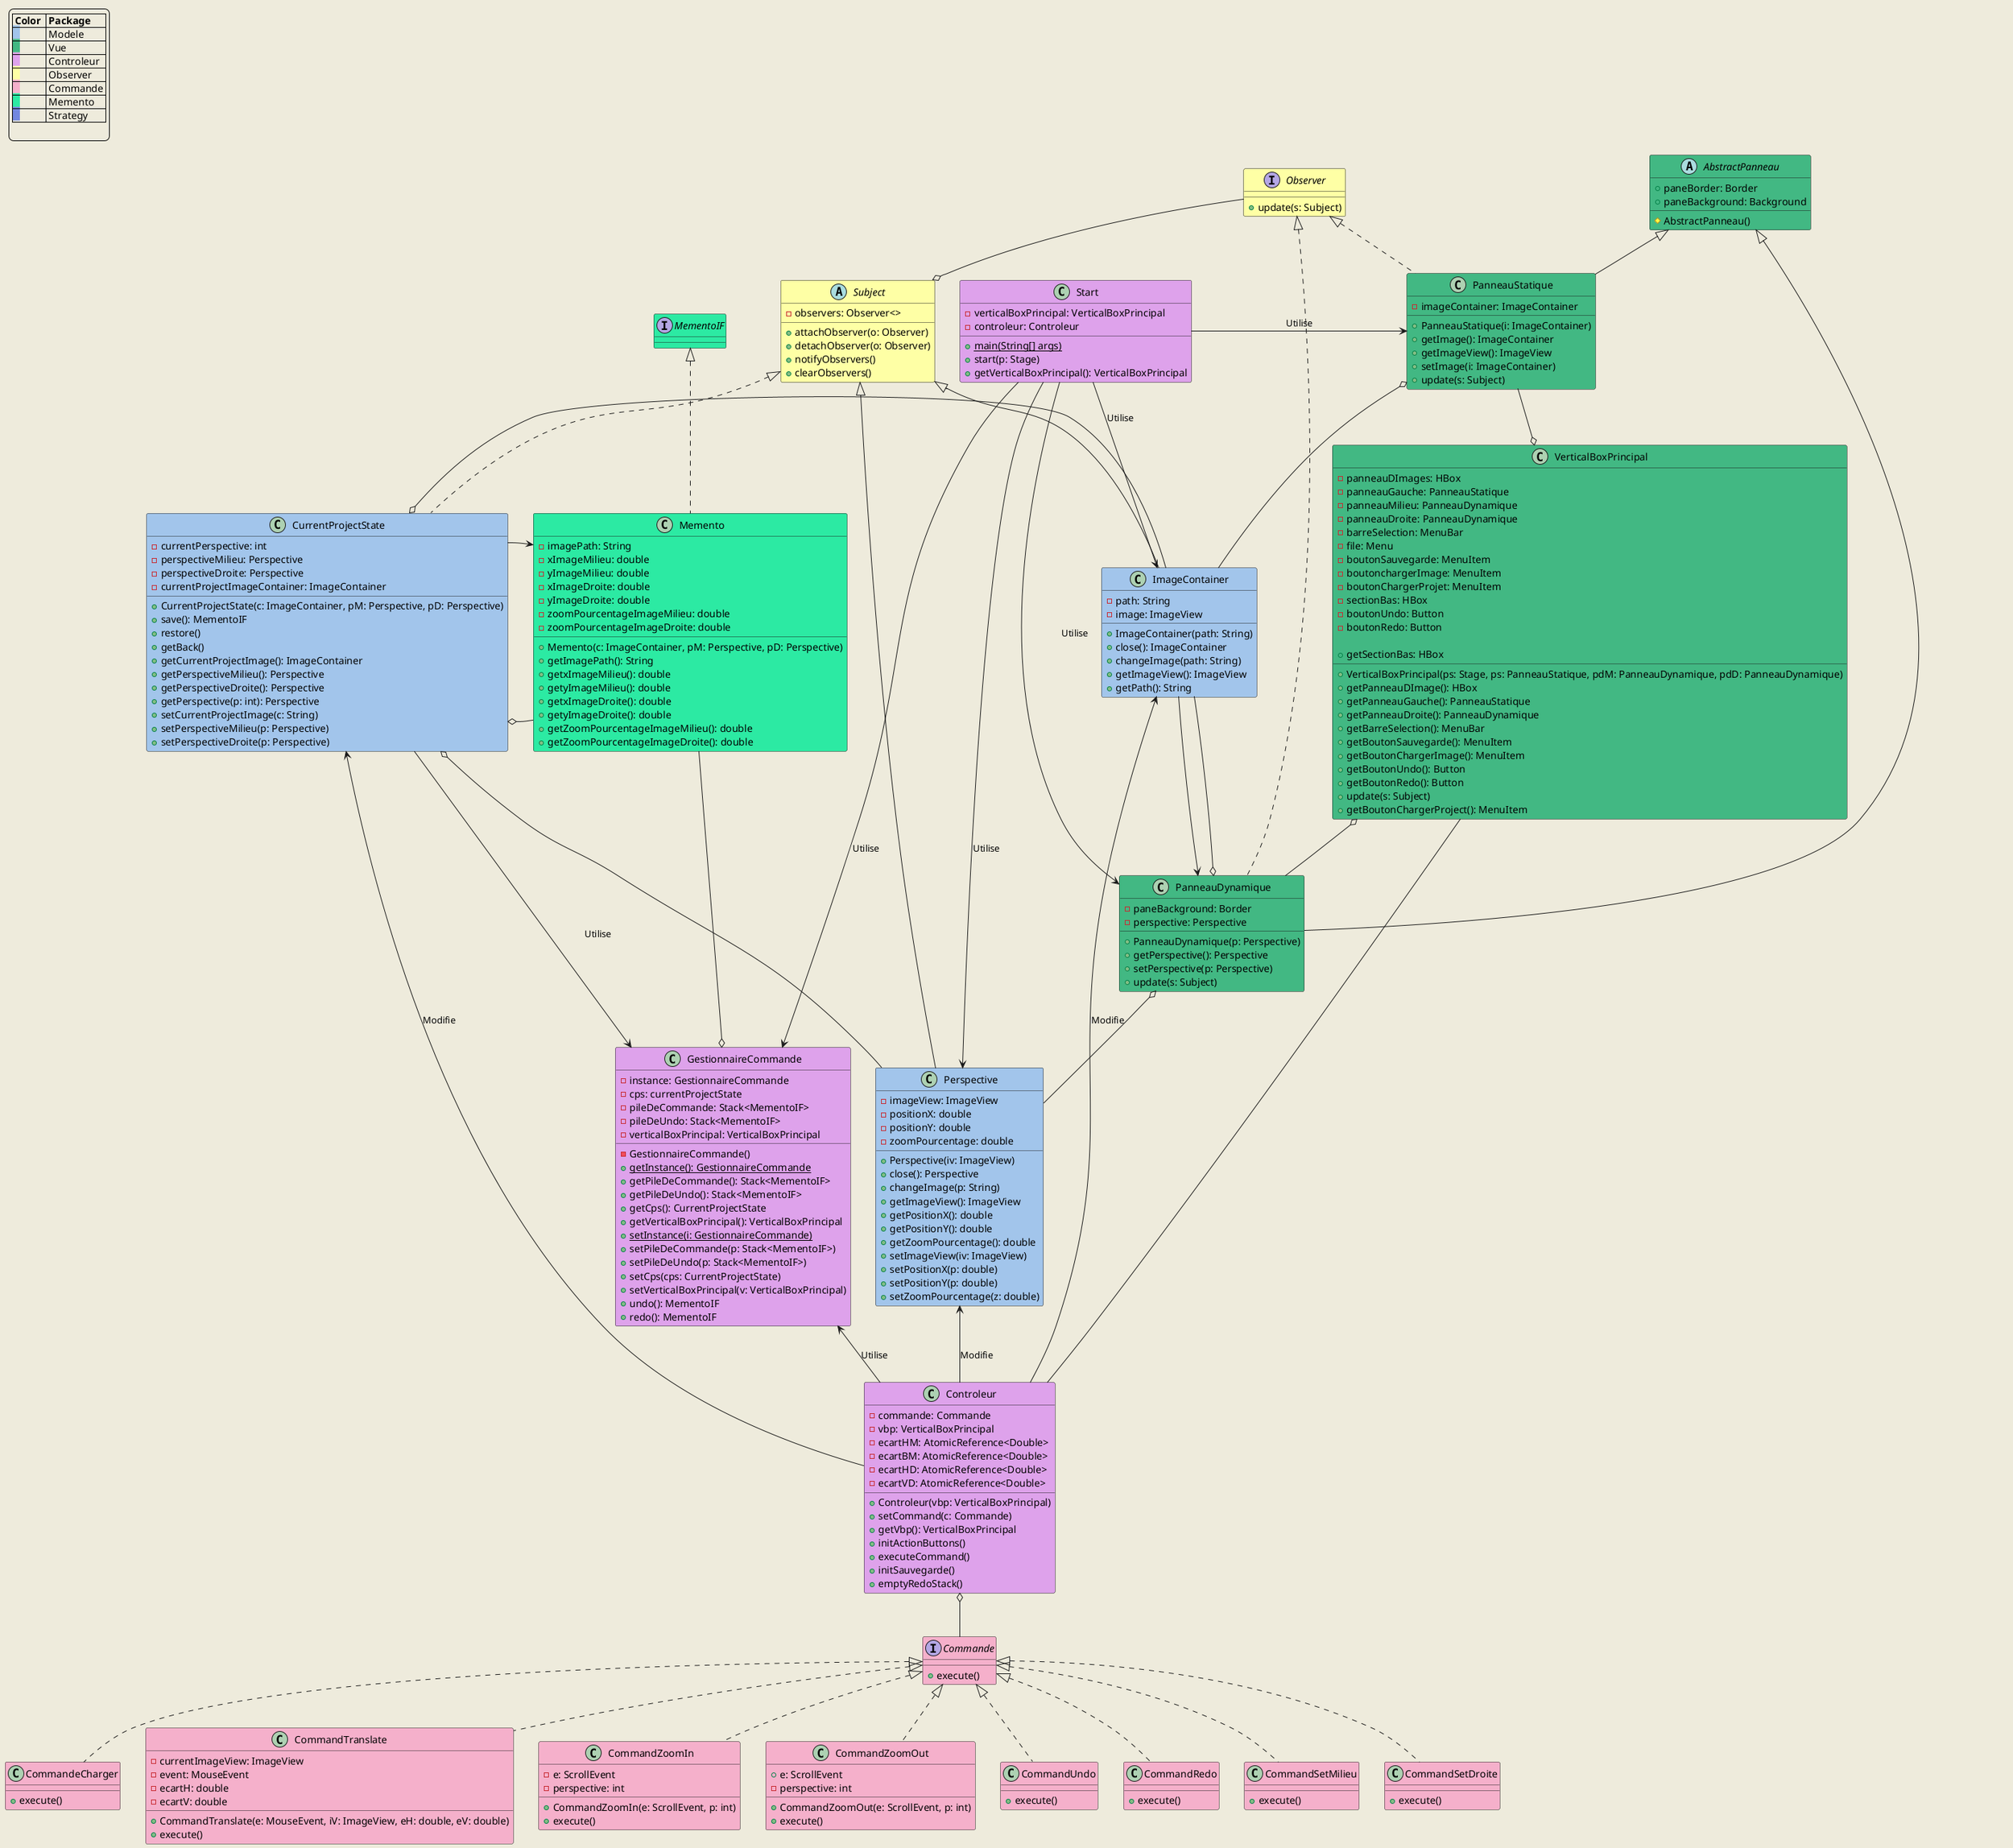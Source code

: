 @startuml


skinparam backgroundColor #EEEBDC

legend top left
 |= Color  |= Package |
 |<back:#a2c5eb>   </back>| Modele |
 |<back:#42b883>   </back>| Vue |
 |<back:#dea2eb>   </back>| Controleur |
 |<back:#FEFFA5>   </back>| Observer |
 |<back:#F5B0CB>   </back>| Commande |
 |<back:#2CEAA3>   </back>| Memento |
 |<back:#7287DF>   </back>| Strategy |

 endlegend




    '----------OBSERVER--------------'
    interface Observer #FEFFA5{
        +update(s: Subject)
    }

    abstract class Subject #FEFFA5{
        -observers: Observer<>

        +attachObserver(o: Observer)
        +detachObserver(o: Observer)
        +notifyObservers()
        +clearObservers()
    }
    '-----------OBSERVER--------------'



    '-----------COMMAND--------------'
    interface Commande #F5B0CB {
        +execute()
    }

    class CommandeCharger #F5B0CB implements Commande {
        +execute()
    }

    class CommandTranslate #F5B0CB implements Commande{
        -currentImageView: ImageView
        -event: MouseEvent
        -ecartH: double
        -ecartV: double

        +CommandTranslate(e: MouseEvent, iV: ImageView, eH: double, eV: double)
        +execute()
    }

    class CommandZoomIn #F5B0CB implements Commande{
        -e: ScrollEvent
        -perspective: int

        +CommandZoomIn(e: ScrollEvent, p: int)
        +execute()
    }

    class CommandZoomOut #F5B0CB implements Commande{
        +e: ScrollEvent
        -perspective: int

        +CommandZoomOut(e: ScrollEvent, p: int)
        +execute()
    }

    class CommandUndo #F5B0CB implements Commande{
        +execute()
    }

    class CommandRedo #F5B0CB implements Commande{
        +execute()
    }

    class CommandSetMilieu #F5B0CB implements Commande{
        +execute()
    }

    class CommandSetDroite #F5B0CB implements Commande{
        +execute()
    }
    '-----------COMMAND--------------'


    '-----------SINGLETON--------------'
    class GestionnaireCommande #dea2eb{
        -instance: GestionnaireCommande
        -cps: currentProjectState
        -pileDeCommande: Stack<MementoIF>
        -pileDeUndo: Stack<MementoIF>
        -verticalBoxPrincipal: VerticalBoxPrincipal

        -GestionnaireCommande()
        +{static} getInstance(): GestionnaireCommande
        +getPileDeCommande(): Stack<MementoIF>
        +getPileDeUndo(): Stack<MementoIF>
        +getCps(): CurrentProjectState
        +getVerticalBoxPrincipal(): VerticalBoxPrincipal
        +{static} setInstance(i: GestionnaireCommande)
        +setPileDeCommande(p: Stack<MementoIF>)
        +setPileDeUndo(p: Stack<MementoIF>)
        +setCps(cps: CurrentProjectState)
        +setVerticalBoxPrincipal(v: VerticalBoxPrincipal)
        +undo(): MementoIF
        +redo(): MementoIF
    }
    '-----------SINGLETON--------------'

    '-----------MEMENTO--------------'

    'Originator = CurrentProjectState'
    'Caretaker = GestionnaireDeCommande'

    interface MementoIF #2CEAA3{
    }

    class Memento #2CEAA3 implements MementoIF {
        -imagePath: String
        -xImageMilieu: double
        -yImageMilieu: double
        -xImageDroite: double
        -yImageDroite: double
        -zoomPourcentageImageMilieu: double
        -zoomPourcentageImageDroite: double

        +Memento(c: ImageContainer, pM: Perspective, pD: Perspective)
        +getImagePath(): String
        +getxImageMilieu(): double
        +getyImageMilieu(): double
        +getxImageDroite(): double
        +getyImageDroite(): double
        +getZoomPourcentageImageMilieu(): double
        +getZoomPourcentageImageDroite(): double
    }
    '-----------MEMENTO--------------'

    '----------MODELE-----------------'
    class CurrentProjectState #a2c5eb implements Subject {

        -currentPerspective: int
        -perspectiveMilieu: Perspective
        -perspectiveDroite: Perspective
        -currentProjectImageContainer: ImageContainer

        +CurrentProjectState(c: ImageContainer, pM: Perspective, pD: Perspective)
        +save(): MementoIF
        +restore()
        +getBack()
        +getCurrentProjectImage(): ImageContainer
        +getPerspectiveMilieu(): Perspective
        +getPerspectiveDroite(): Perspective
        +getPerspective(p: int): Perspective
        +setCurrentProjectImage(c: String)
        +setPerspectiveMilieu(p: Perspective)
        +setPerspectiveDroite(p: Perspective)
    }

    class ImageContainer #a2c5eb extends Subject {
        -path: String
        -image: ImageView

        +ImageContainer(path: String)
        +close(): ImageContainer
        +changeImage(path: String)
        +getImageView(): ImageView
        +getPath(): String
    }

    class Perspective #a2c5eb extends Subject{
        -imageView: ImageView
        -positionX: double
        -positionY: double
        -zoomPourcentage: double

        +Perspective(iv: ImageView)
        +close(): Perspective
        +changeImage(p: String)
        +getImageView(): ImageView
        +getPositionX(): double
        +getPositionY(): double
        +getZoomPourcentage(): double
        +setImageView(iv: ImageView)
        +setPositionX(p: double)
        +setPositionY(p: double)
        +setZoomPourcentage(z: double)
    }
    '----------MODELE-----------------'

    '---------CONTROLEUR--------------'
    class Controleur #dea2eb{
        -commande: Commande
        -vbp: VerticalBoxPrincipal
        -ecartHM: AtomicReference<Double>
        -ecartBM: AtomicReference<Double>
        -ecartHD: AtomicReference<Double>
        -ecartVD: AtomicReference<Double>

        +Controleur(vbp: VerticalBoxPrincipal)
        +setCommand(c: Commande)
        +getVbp(): VerticalBoxPrincipal
        +initActionButtons()
        +executeCommand()
        +initSauvegarde()
        +emptyRedoStack()
    }

    class Start #dea2eb {
        -verticalBoxPrincipal: VerticalBoxPrincipal
        -controleur: Controleur

        +{static} main(String[] args)
        +start(p: Stage)
        +getVerticalBoxPrincipal(): VerticalBoxPrincipal
    }
    '---------CONTROLEUR--------------'

    '-------------VUE--------------'
    abstract class AbstractPanneau #42b883 {
        +paneBorder: Border
        +paneBackground: Background

        #AbstractPanneau()
    }

    class VerticalBoxPrincipal #42b883 {
        -panneauDImages: HBox
        -panneauGauche: PanneauStatique
        -panneauMilieu: PanneauDynamique
        -panneauDroite: PanneauDynamique
        -barreSelection: MenuBar
        -file: Menu
        -boutonSauvegarde: MenuItem
        -boutonchargerImage: MenuItem
        -boutonChargerProjet: MenuItem
        -sectionBas: HBox
        -boutonUndo: Button
        -boutonRedo: Button

        +VerticalBoxPrincipal(ps: Stage, ps: PanneauStatique, pdM: PanneauDynamique, pdD: PanneauDynamique)
        +getPanneauDImage(): HBox
        +getPanneauGauche(): PanneauStatique
        +getPanneauDroite(): PanneauDynamique
        +getBarreSelection(): MenuBar
        +getBoutonSauvegarde(): MenuItem
        +getBoutonChargerImage(): MenuItem
        +getSectionBas: HBox
        +getBoutonUndo(): Button
        +getBoutonRedo(): Button
        +update(s: Subject)
        +getBoutonChargerProject(): MenuItem
    }

    class PanneauStatique #42b883 extends AbstractPanneau implements Observer{
        -imageContainer: ImageContainer

        +PanneauStatique(i: ImageContainer)
        +getImage(): ImageContainer
        +getImageView(): ImageView
        +setImage(i: ImageContainer)
        +update(s: Subject)
    }

    class PanneauDynamique #42b883 extends AbstractPanneau implements Observer{
        -paneBackground: Border
        -perspective: Perspective

        +PanneauDynamique(p: Perspective)
        +getPerspective(): Perspective
        +setPerspective(p: Perspective)
        +update(s: Subject)
    }
    '-------------VUE--------------'

   Observer -o Subject
   Controleur -l-> GestionnaireCommande : Utilise
   CurrentProjectState <-- Controleur : Modifie
   Perspective <-- Controleur : Modifie
   ImageContainer <- Controleur : Modifie
   Controleur o-- Commande
   Start -> ImageContainer : Utilise
   Start -> Perspective: Utilise
   Start -> PanneauStatique: Utilise
   Start -> PanneauDynamique: Utilise
   Start -> GestionnaireCommande : Utilise

   VerticalBoxPrincipal o-- PanneauDynamique
   VerticalBoxPrincipal o-up- PanneauStatique

   CurrentProjectState o- Memento
   CurrentProjectState o- Perspective
   CurrentProjectState o- ImageContainer

   VerticalBoxPrincipal -- Controleur

   Memento ---o GestionnaireCommande
   CurrentProjectState --> Memento

   PanneauDynamique o-- ImageContainer
   ImageContainer --> PanneauDynamique

   PanneauDynamique o-- Perspective

   PanneauStatique o- ImageContainer

   CurrentProjectState --> GestionnaireCommande : Utilise








@enduml

Command = Invoker
Perspective = Panel

Chaque panneau va chercher du modele
les informations de sa perspective respective

L'image implémente Subject car durant lexecution
lutilisateur doit pouvoir changer l'image quand qu'il veut

Perspective implémente Subject pour actualiser le tout lors
des Commandes